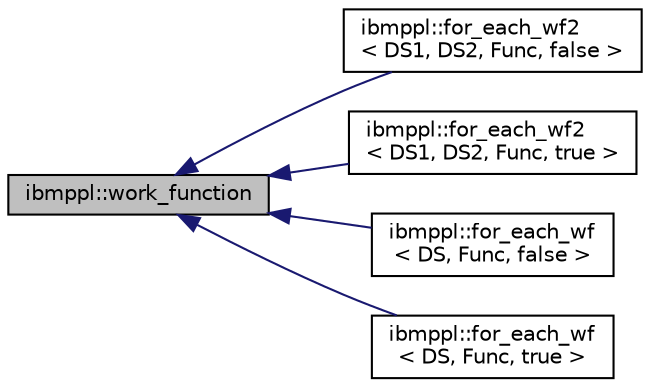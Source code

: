 digraph "ibmppl::work_function"
{
  edge [fontname="Helvetica",fontsize="10",labelfontname="Helvetica",labelfontsize="10"];
  node [fontname="Helvetica",fontsize="10",shape=record];
  rankdir="LR";
  Node1 [label="ibmppl::work_function",height=0.2,width=0.4,color="black", fillcolor="grey75", style="filled" fontcolor="black"];
  Node1 -> Node2 [dir="back",color="midnightblue",fontsize="10",style="solid",fontname="Helvetica"];
  Node2 [label="ibmppl::for_each_wf2\l\< DS1, DS2, Func, false \>",height=0.2,width=0.4,color="black", fillcolor="white", style="filled",URL="$classibmppl_1_1for__each__wf2_3_01DS1_00_01DS2_00_01Func_00_01false_01_4.html",tooltip="Specialization of for_each_wf2 w/o reducer. "];
  Node1 -> Node3 [dir="back",color="midnightblue",fontsize="10",style="solid",fontname="Helvetica"];
  Node3 [label="ibmppl::for_each_wf2\l\< DS1, DS2, Func, true \>",height=0.2,width=0.4,color="black", fillcolor="white", style="filled",URL="$classibmppl_1_1for__each__wf2_3_01DS1_00_01DS2_00_01Func_00_01true_01_4.html",tooltip="Specialization of for_each_wf2 w/ reducer. "];
  Node1 -> Node4 [dir="back",color="midnightblue",fontsize="10",style="solid",fontname="Helvetica"];
  Node4 [label="ibmppl::for_each_wf\l\< DS, Func, false \>",height=0.2,width=0.4,color="black", fillcolor="white", style="filled",URL="$classibmppl_1_1for__each__wf_3_01DS_00_01Func_00_01false_01_4.html",tooltip="Work function specialization of for_each_wf2 w/o reducer. "];
  Node1 -> Node5 [dir="back",color="midnightblue",fontsize="10",style="solid",fontname="Helvetica"];
  Node5 [label="ibmppl::for_each_wf\l\< DS, Func, true \>",height=0.2,width=0.4,color="black", fillcolor="white", style="filled",URL="$classibmppl_1_1for__each__wf_3_01DS_00_01Func_00_01true_01_4.html",tooltip="Specialization of for_each_wf2 w/ reducer. "];
}
